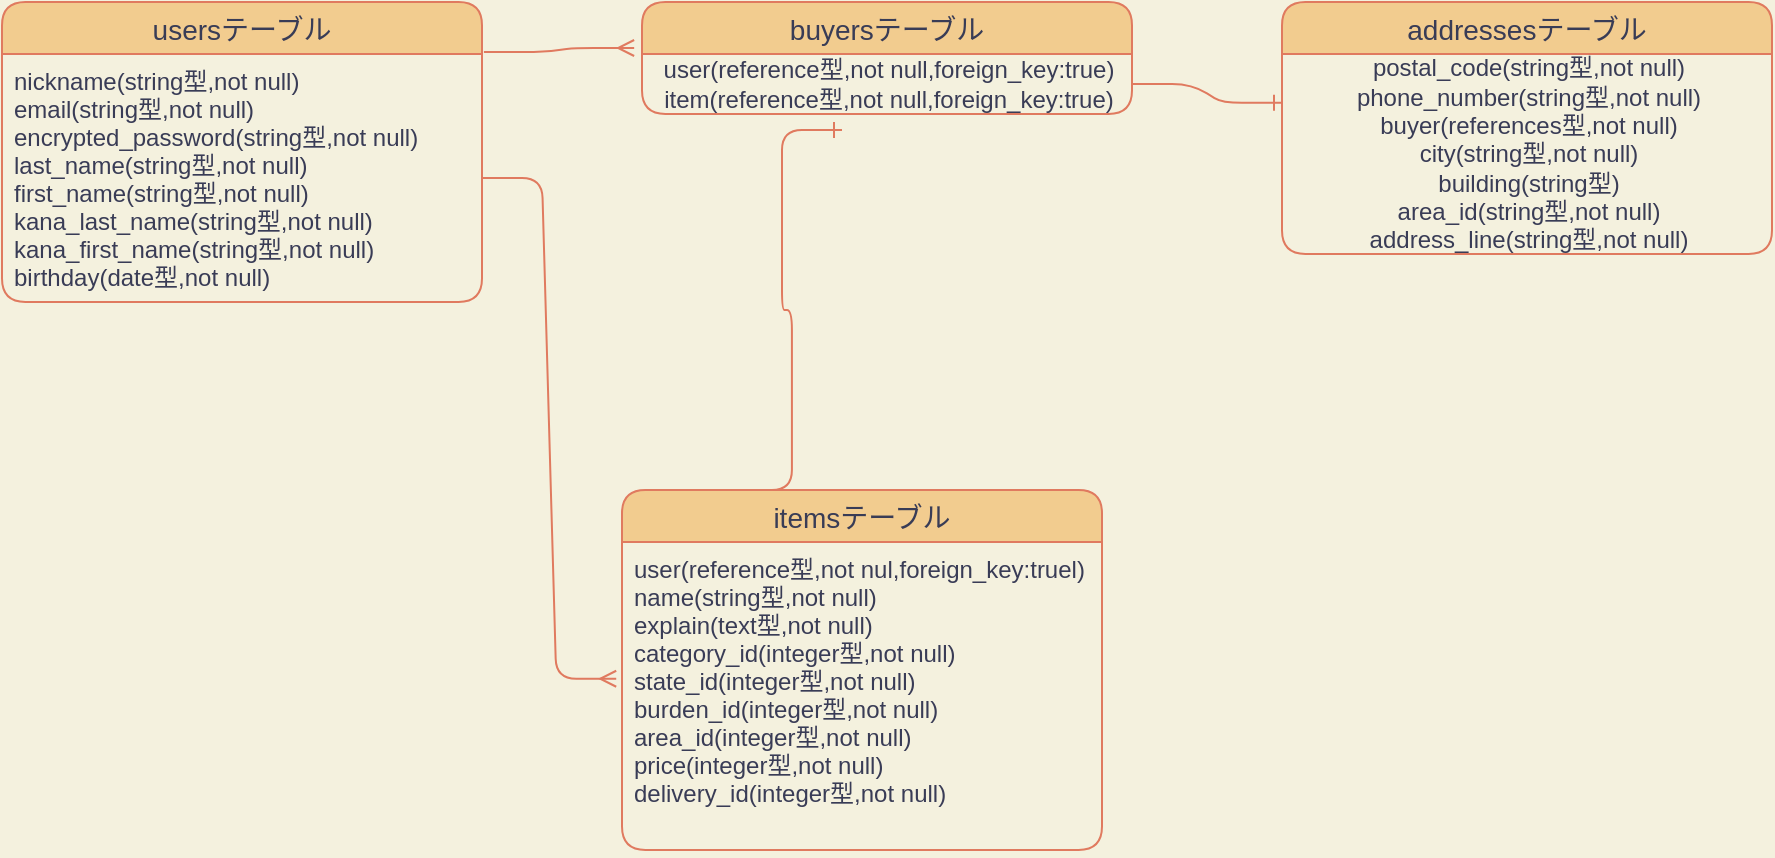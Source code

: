 <mxfile>
    <diagram id="XtLrUhs6deSbKHUcR9W-" name="ページ1">
        <mxGraphModel dx="413" dy="457" grid="1" gridSize="10" guides="1" tooltips="1" connect="0" arrows="1" fold="1" page="1" pageScale="1" pageWidth="827" pageHeight="1169" background="#F4F1DE" math="0" shadow="0">
            <root>
                <mxCell id="0"/>
                <mxCell id="1" parent="0"/>
                <mxCell id="VQhjyS-BpzeSPeoGTame-144" value="usersテーブル" style="swimlane;fontStyle=0;childLayout=stackLayout;horizontal=1;startSize=26;horizontalStack=0;resizeParent=1;resizeParentMax=0;resizeLast=0;collapsible=1;marginBottom=0;align=center;fontSize=14;fillColor=#F2CC8F;strokeColor=#E07A5F;fontColor=#393C56;rounded=1;" vertex="1" parent="1">
                    <mxGeometry y="336" width="240" height="150" as="geometry"/>
                </mxCell>
                <mxCell id="VQhjyS-BpzeSPeoGTame-147" value="nickname(string型,not null)&#10;email(string型,not null)&#10;encrypted_password(string型,not null)&#10;last_name(string型,not null)&#10;first_name(string型,not null)&#10;kana_last_name(string型,not null)&#10;kana_first_name(string型,not null)&#10;birthday(date型,not null)" style="text;strokeColor=none;fillColor=none;spacingLeft=4;spacingRight=4;overflow=hidden;rotatable=0;points=[[0,0.5],[1,0.5]];portConstraint=eastwest;fontSize=12;fontColor=#393C56;rounded=1;" vertex="1" parent="VQhjyS-BpzeSPeoGTame-144">
                    <mxGeometry y="26" width="240" height="124" as="geometry"/>
                </mxCell>
                <mxCell id="VQhjyS-BpzeSPeoGTame-157" value="itemsテーブル" style="swimlane;fontStyle=0;childLayout=stackLayout;horizontal=1;startSize=26;horizontalStack=0;resizeParent=1;resizeParentMax=0;resizeLast=0;collapsible=1;marginBottom=0;align=center;fontSize=14;fillColor=#F2CC8F;strokeColor=#E07A5F;fontColor=#393C56;rounded=1;" vertex="1" parent="1">
                    <mxGeometry x="310" y="580" width="240" height="180" as="geometry"/>
                </mxCell>
                <mxCell id="VQhjyS-BpzeSPeoGTame-158" value="user(reference型,not nul,foreign_key:truel)&#10;name(string型,not null)&#10;explain(text型,not null)&#10;category_id(integer型,not null)&#10;state_id(integer型,not null)&#10;burden_id(integer型,not null)&#10;area_id(integer型,not null)&#10;price(integer型,not null)&#10;delivery_id(integer型,not null)&#10;" style="text;strokeColor=none;fillColor=none;spacingLeft=4;spacingRight=4;overflow=hidden;rotatable=0;points=[[0,0.5],[1,0.5]];portConstraint=eastwest;fontSize=12;fontColor=#393C56;rounded=1;" vertex="1" parent="VQhjyS-BpzeSPeoGTame-157">
                    <mxGeometry y="26" width="240" height="154" as="geometry"/>
                </mxCell>
                <mxCell id="VQhjyS-BpzeSPeoGTame-160" value="buyersテーブル" style="swimlane;fontStyle=0;childLayout=stackLayout;horizontal=1;startSize=26;horizontalStack=0;resizeParent=1;resizeParentMax=0;resizeLast=0;collapsible=1;marginBottom=0;align=center;fontSize=14;fillColor=#F2CC8F;strokeColor=#E07A5F;fontColor=#393C56;rounded=1;" vertex="1" parent="1">
                    <mxGeometry x="320" y="336" width="245" height="56" as="geometry"/>
                </mxCell>
                <mxCell id="VQhjyS-BpzeSPeoGTame-162" value="user(reference型,not null,foreign_key:true)&lt;br&gt;item(reference型,not null,foreign_key:true)" style="text;html=1;align=center;verticalAlign=middle;resizable=0;points=[];autosize=1;fontColor=#393C56;rounded=1;" vertex="1" parent="VQhjyS-BpzeSPeoGTame-160">
                    <mxGeometry y="26" width="245" height="30" as="geometry"/>
                </mxCell>
                <mxCell id="VQhjyS-BpzeSPeoGTame-163" value="addressesテーブル" style="swimlane;fontStyle=0;childLayout=stackLayout;horizontal=1;startSize=26;horizontalStack=0;resizeParent=1;resizeParentMax=0;resizeLast=0;collapsible=1;marginBottom=0;align=center;fontSize=14;fillColor=#F2CC8F;strokeColor=#E07A5F;fontColor=#393C56;rounded=1;" vertex="1" parent="1">
                    <mxGeometry x="640" y="336" width="245" height="126" as="geometry"/>
                </mxCell>
                <mxCell id="VQhjyS-BpzeSPeoGTame-164" value="postal_code(string型,not null)&lt;br&gt;phone_number(string型,not null)&lt;br&gt;buyer(references型,not null)&lt;br&gt;city(string型,not null)&lt;br&gt;building(string型)&lt;br&gt;area_id(string型,not null)&lt;br&gt;address_line(string型,not null)" style="text;html=1;align=center;verticalAlign=middle;resizable=0;points=[];autosize=1;strokeColor=none;fontColor=#393C56;rounded=1;" vertex="1" parent="VQhjyS-BpzeSPeoGTame-163">
                    <mxGeometry y="26" width="245" height="100" as="geometry"/>
                </mxCell>
                <mxCell id="VQhjyS-BpzeSPeoGTame-169" value="" style="edgeStyle=entityRelationEdgeStyle;fontSize=12;html=1;endArrow=ERmany;entryX=-0.012;entryY=0.444;entryDx=0;entryDy=0;entryPerimeter=0;strokeColor=#E07A5F;fontColor=#393C56;labelBackgroundColor=#F4F1DE;" edge="1" parent="1" source="VQhjyS-BpzeSPeoGTame-147" target="VQhjyS-BpzeSPeoGTame-158">
                    <mxGeometry width="100" height="100" relative="1" as="geometry">
                        <mxPoint x="210" y="640" as="sourcePoint"/>
                        <mxPoint x="110" y="700" as="targetPoint"/>
                    </mxGeometry>
                </mxCell>
                <mxCell id="VQhjyS-BpzeSPeoGTame-170" value="" style="edgeStyle=entityRelationEdgeStyle;fontSize=12;html=1;endArrow=ERmany;entryX=-0.016;entryY=-0.1;entryDx=0;entryDy=0;entryPerimeter=0;exitX=1.004;exitY=-0.008;exitDx=0;exitDy=0;exitPerimeter=0;strokeColor=#E07A5F;fontColor=#393C56;labelBackgroundColor=#F4F1DE;" edge="1" parent="1" source="VQhjyS-BpzeSPeoGTame-147" target="VQhjyS-BpzeSPeoGTame-162">
                    <mxGeometry width="100" height="100" relative="1" as="geometry">
                        <mxPoint x="240" y="450" as="sourcePoint"/>
                        <mxPoint x="340" y="350" as="targetPoint"/>
                    </mxGeometry>
                </mxCell>
                <mxCell id="VQhjyS-BpzeSPeoGTame-172" value="" style="edgeStyle=entityRelationEdgeStyle;fontSize=12;html=1;endArrow=ERone;endFill=1;entryX=0;entryY=0.244;entryDx=0;entryDy=0;entryPerimeter=0;strokeColor=#E07A5F;fontColor=#393C56;labelBackgroundColor=#F4F1DE;" edge="1" parent="1" source="VQhjyS-BpzeSPeoGTame-162" target="VQhjyS-BpzeSPeoGTame-164">
                    <mxGeometry width="100" height="100" relative="1" as="geometry">
                        <mxPoint x="420" y="490" as="sourcePoint"/>
                        <mxPoint x="552.5" y="510" as="targetPoint"/>
                    </mxGeometry>
                </mxCell>
                <mxCell id="VQhjyS-BpzeSPeoGTame-173" value="" style="edgeStyle=entityRelationEdgeStyle;fontSize=12;html=1;endArrow=ERone;endFill=1;strokeColor=#E07A5F;fontColor=#393C56;labelBackgroundColor=#F4F1DE;exitX=0.229;exitY=0;exitDx=0;exitDy=0;exitPerimeter=0;" edge="1" parent="1" source="VQhjyS-BpzeSPeoGTame-157">
                    <mxGeometry width="100" height="100" relative="1" as="geometry">
                        <mxPoint x="380" y="580" as="sourcePoint"/>
                        <mxPoint x="420" y="400" as="targetPoint"/>
                    </mxGeometry>
                </mxCell>
            </root>
        </mxGraphModel>
    </diagram>
</mxfile>